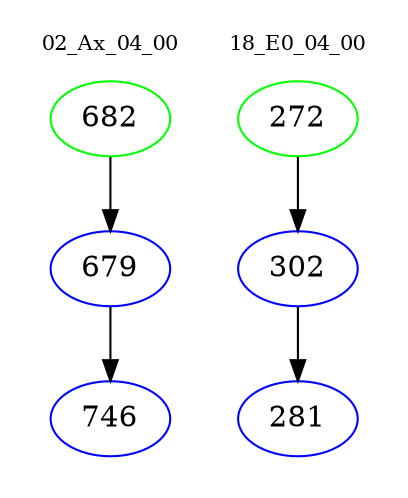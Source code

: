 digraph{
subgraph cluster_0 {
color = white
label = "02_Ax_04_00";
fontsize=10;
T0_682 [label="682", color="green"]
T0_682 -> T0_679 [color="black"]
T0_679 [label="679", color="blue"]
T0_679 -> T0_746 [color="black"]
T0_746 [label="746", color="blue"]
}
subgraph cluster_1 {
color = white
label = "18_E0_04_00";
fontsize=10;
T1_272 [label="272", color="green"]
T1_272 -> T1_302 [color="black"]
T1_302 [label="302", color="blue"]
T1_302 -> T1_281 [color="black"]
T1_281 [label="281", color="blue"]
}
}
